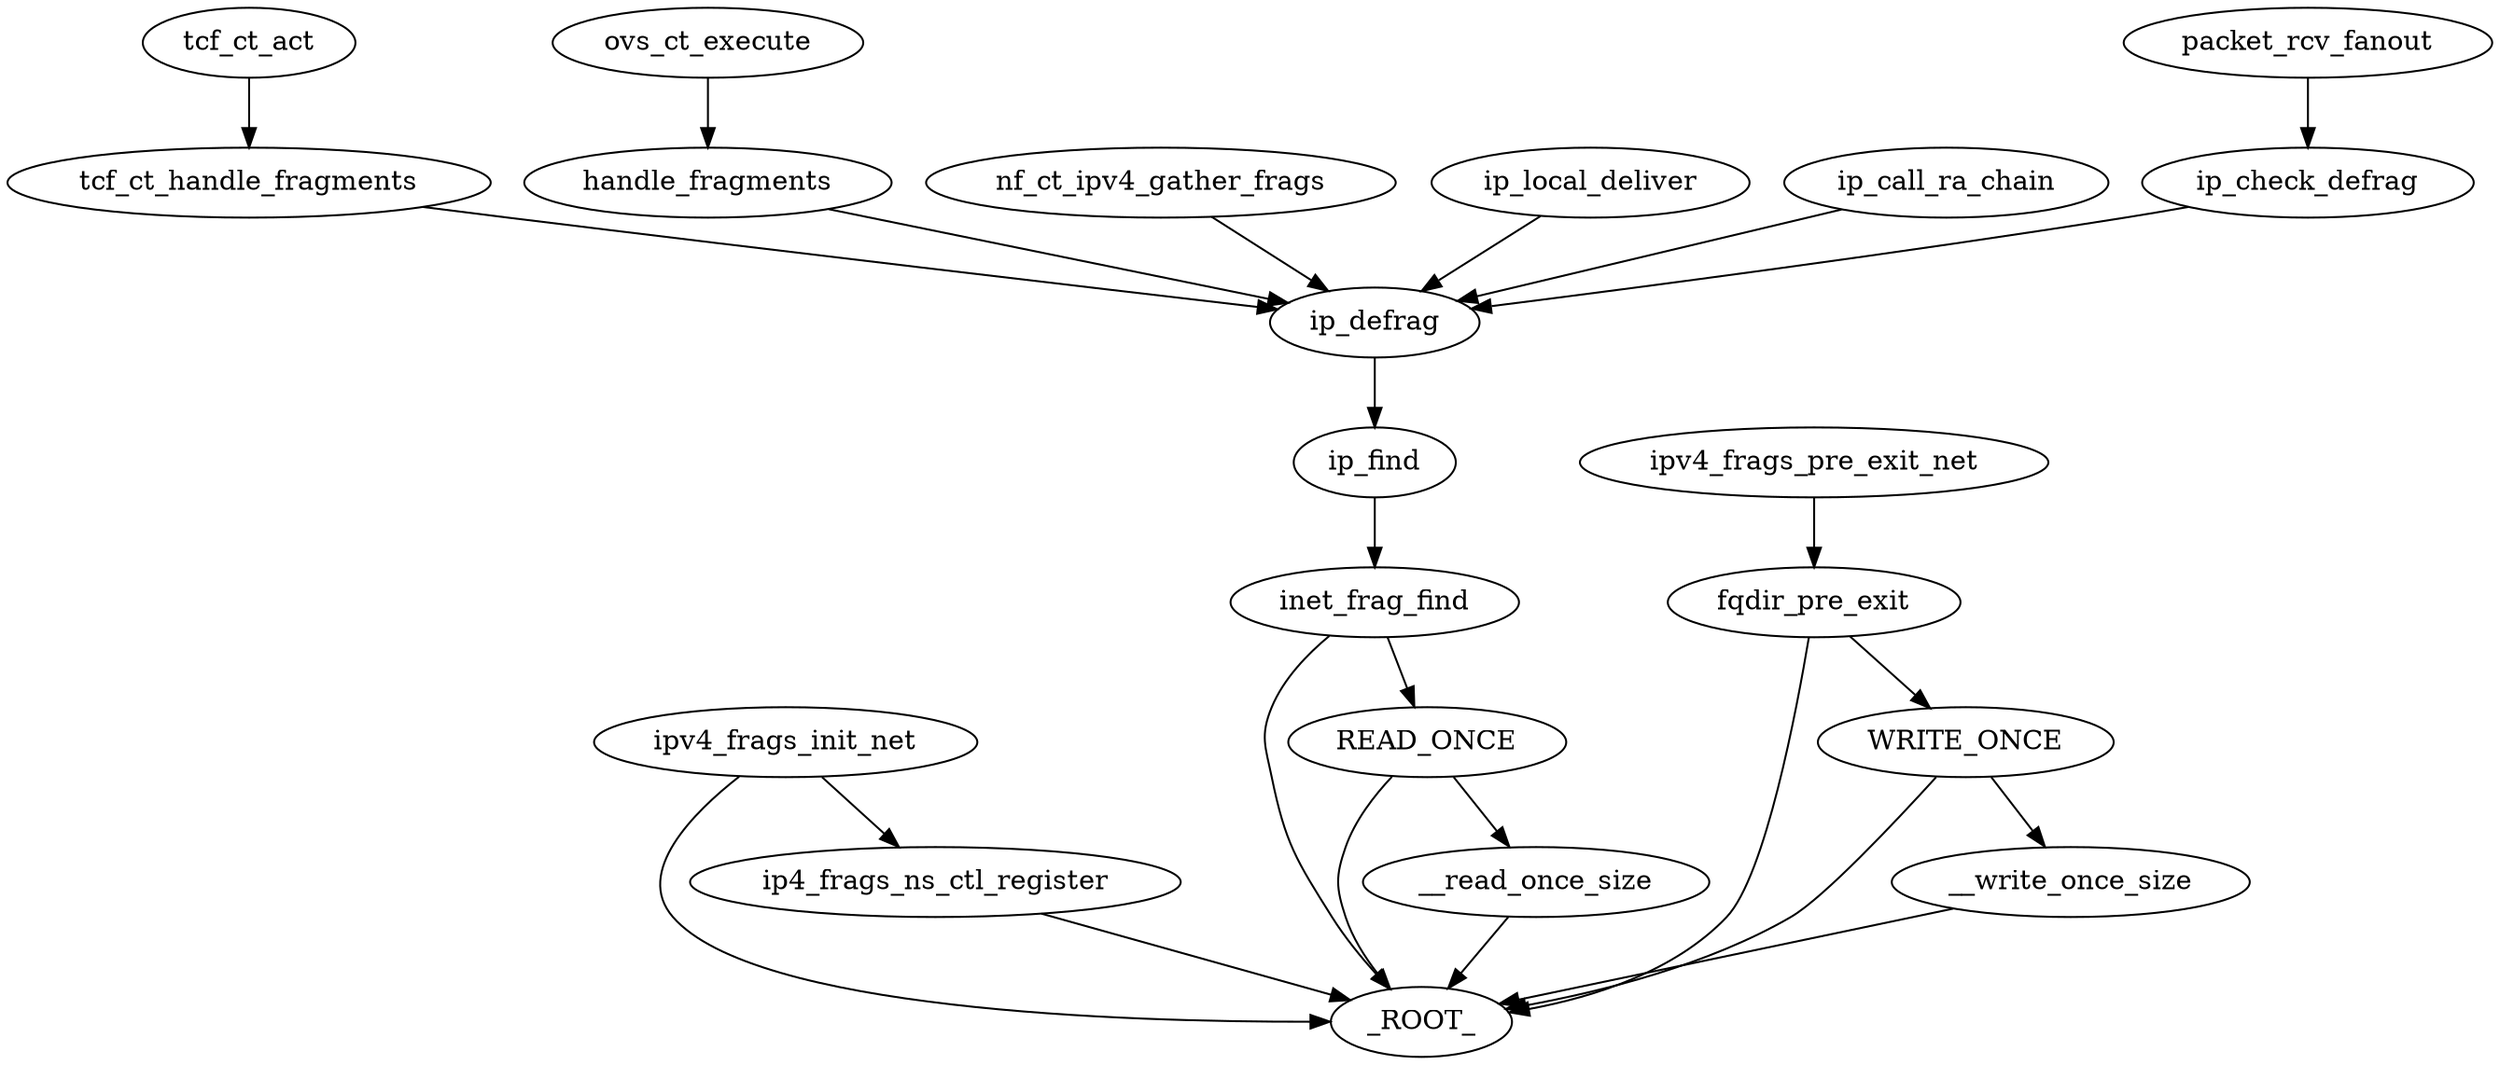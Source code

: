 digraph "/home/cendes/Documents/masters_thesis/ocloz/knob_graph_search/./partial_graph_ipfrag_high_thresh.dot" {
	 fqdir_pre_exit -> _ROOT_
	 ipv4_frags_pre_exit_net -> fqdir_pre_exit
	 __write_once_size -> _ROOT_
	 WRITE_ONCE -> __write_once_size
	 WRITE_ONCE -> _ROOT_
	 fqdir_pre_exit -> WRITE_ONCE
	 ipv4_frags_init_net -> _ROOT_
	 inet_frag_find -> _ROOT_
	 ip_find -> inet_frag_find
	 __read_once_size -> _ROOT_
	 READ_ONCE -> __read_once_size
	 READ_ONCE -> _ROOT_
	 inet_frag_find -> READ_ONCE
	 ip4_frags_ns_ctl_register -> _ROOT_
	 ipv4_frags_init_net -> ip4_frags_ns_ctl_register
	 ip_defrag -> ip_find
	 tcf_ct_handle_fragments -> ip_defrag
	 handle_fragments -> ip_defrag
	 nf_ct_ipv4_gather_frags -> ip_defrag
	 ip_local_deliver -> ip_defrag
	 ip_call_ra_chain -> ip_defrag
	 ip_check_defrag -> ip_defrag
	 packet_rcv_fanout -> ip_check_defrag
	 ovs_ct_execute -> handle_fragments
	 tcf_ct_act -> tcf_ct_handle_fragments
}
